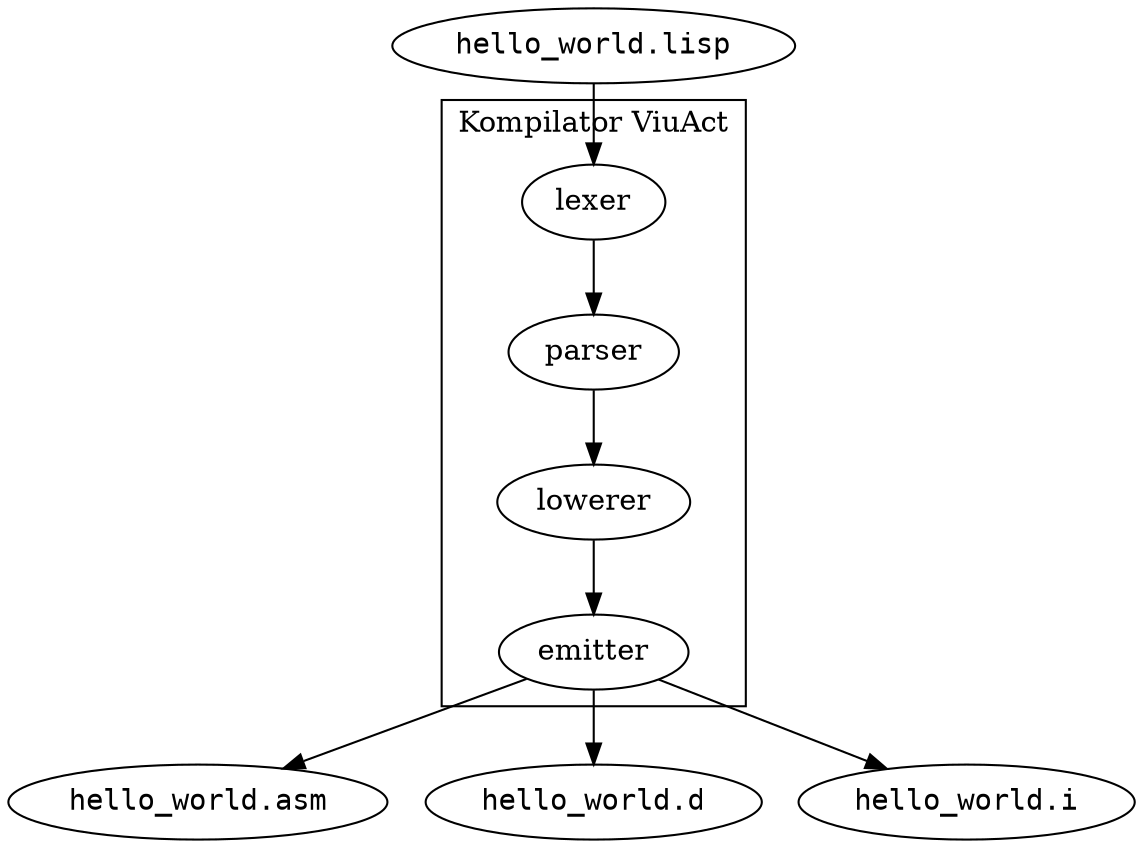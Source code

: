 digraph {
    subgraph cluster_1 {
        label="Kompilator ViuAct";
        lexer; parser; lowerer; emitter;
    }

    "hello_world.lisp" -> lexer;

    lexer -> parser -> lowerer -> emitter;

    emitter -> "hello_world.asm";
    emitter -> "hello_world.d";
    emitter -> "hello_world.i";

    "hello_world.lisp" [fontname="DejaVuSansMono"];
    "hello_world.asm" [fontname="DejaVuSansMono"];
    "hello_world.d" [fontname="DejaVuSansMono"];
    "hello_world.i" [fontname="DejaVuSansMono"];
}
